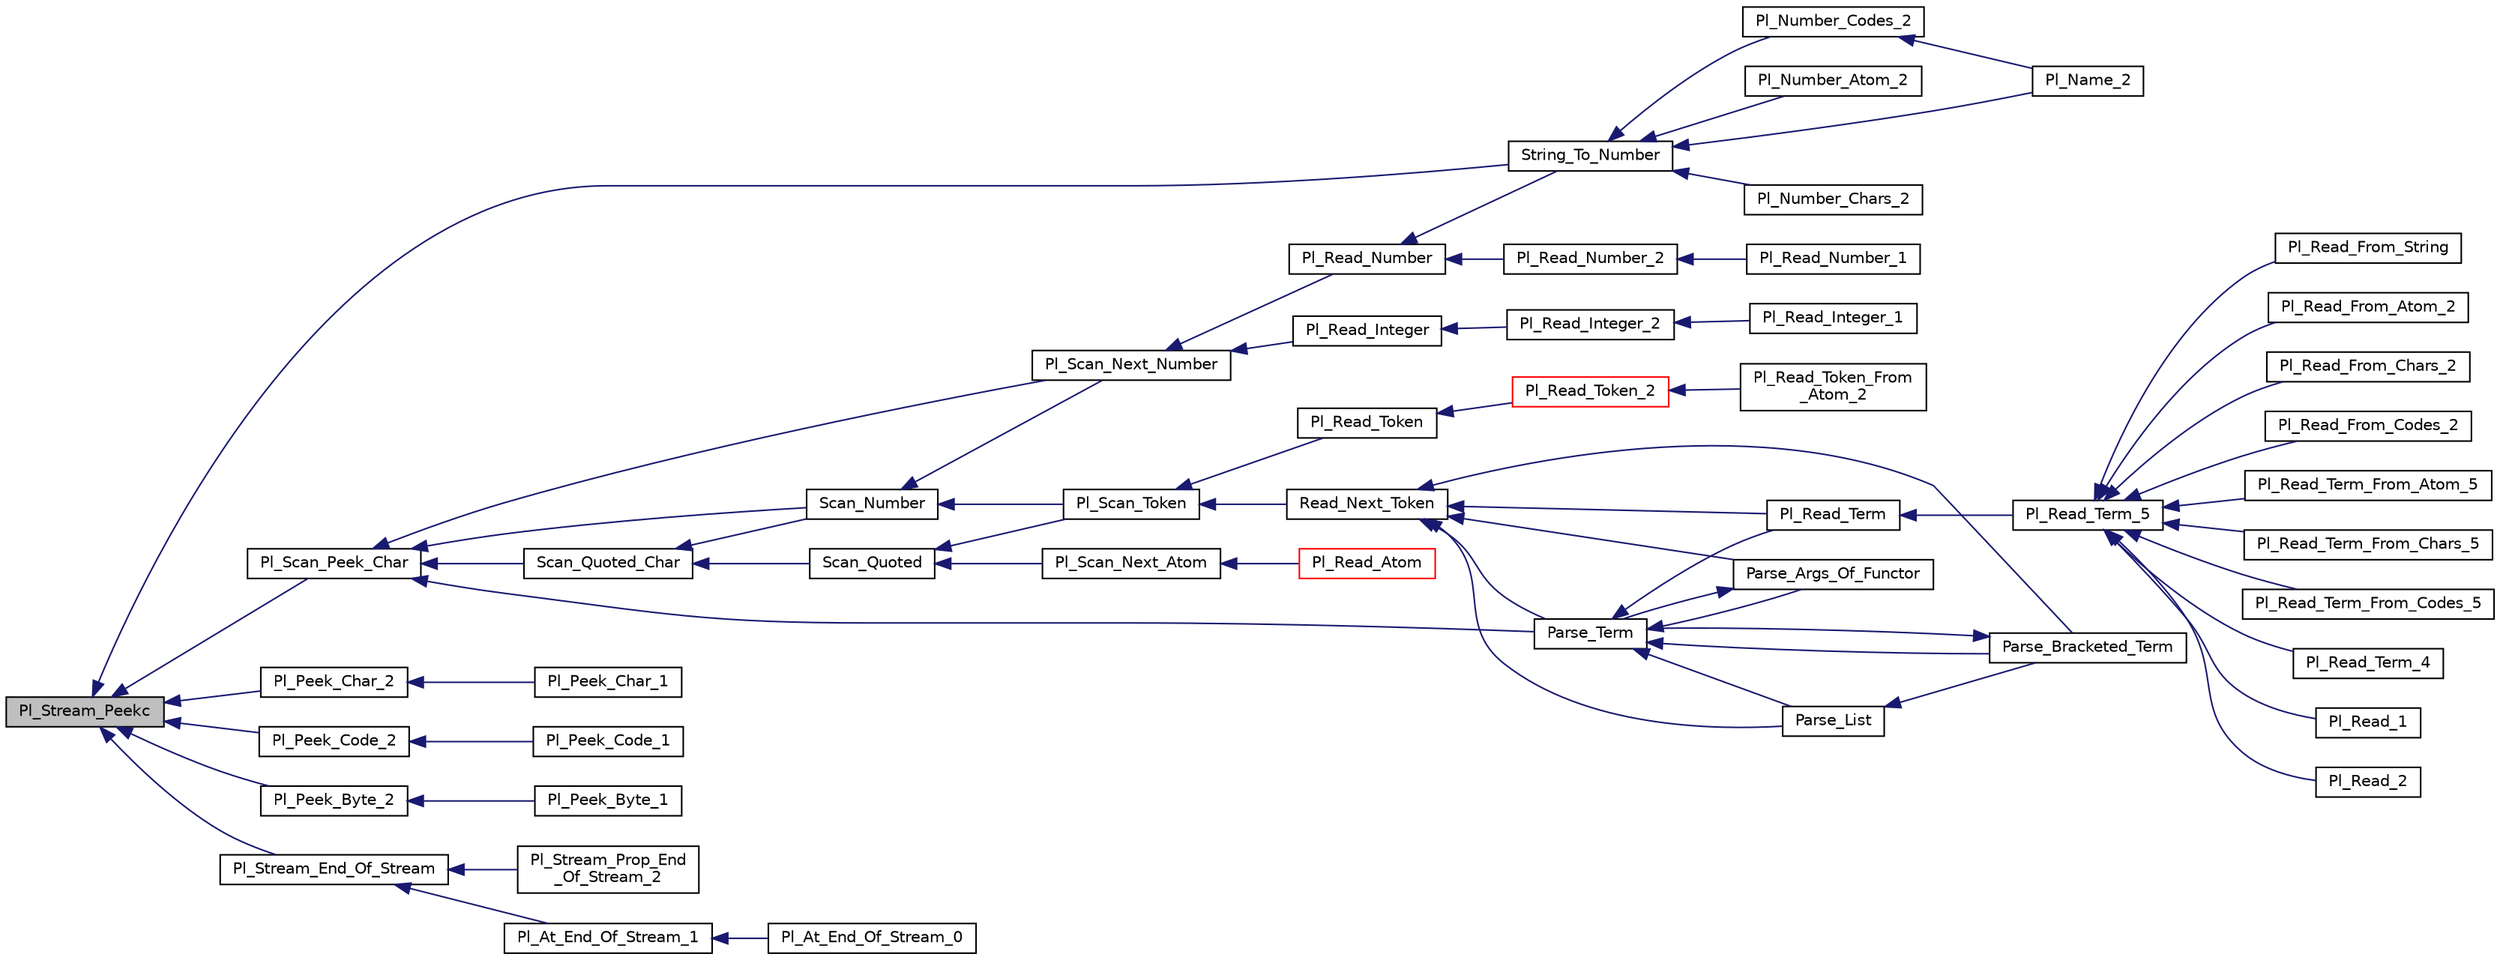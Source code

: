 digraph "Pl_Stream_Peekc"
{
  edge [fontname="Helvetica",fontsize="10",labelfontname="Helvetica",labelfontsize="10"];
  node [fontname="Helvetica",fontsize="10",shape=record];
  rankdir="LR";
  Node1 [label="Pl_Stream_Peekc",height=0.2,width=0.4,color="black", fillcolor="grey75", style="filled", fontcolor="black"];
  Node1 -> Node2 [dir="back",color="midnightblue",fontsize="10",style="solid",fontname="Helvetica"];
  Node2 [label="String_To_Number",height=0.2,width=0.4,color="black", fillcolor="white", style="filled",URL="$atom__c_8c.html#a45d43288afc4447eb5e8a1bced9fd5a3"];
  Node2 -> Node3 [dir="back",color="midnightblue",fontsize="10",style="solid",fontname="Helvetica"];
  Node3 [label="Pl_Number_Atom_2",height=0.2,width=0.4,color="black", fillcolor="white", style="filled",URL="$atom__c_8c.html#adc47dd028d6500b7136923c50fb7f0ab"];
  Node2 -> Node4 [dir="back",color="midnightblue",fontsize="10",style="solid",fontname="Helvetica"];
  Node4 [label="Pl_Number_Chars_2",height=0.2,width=0.4,color="black", fillcolor="white", style="filled",URL="$atom__c_8c.html#a227fc472d79309e81af1f91e7e236951"];
  Node2 -> Node5 [dir="back",color="midnightblue",fontsize="10",style="solid",fontname="Helvetica"];
  Node5 [label="Pl_Number_Codes_2",height=0.2,width=0.4,color="black", fillcolor="white", style="filled",URL="$atom__c_8c.html#ae89fe3df220d385008f49c583dc41d32"];
  Node5 -> Node6 [dir="back",color="midnightblue",fontsize="10",style="solid",fontname="Helvetica"];
  Node6 [label="Pl_Name_2",height=0.2,width=0.4,color="black", fillcolor="white", style="filled",URL="$atom__c_8c.html#af3d13cb1d0fbb3208789ea87cf806fdb"];
  Node2 -> Node6 [dir="back",color="midnightblue",fontsize="10",style="solid",fontname="Helvetica"];
  Node1 -> Node7 [dir="back",color="midnightblue",fontsize="10",style="solid",fontname="Helvetica"];
  Node7 [label="Pl_Peek_Char_2",height=0.2,width=0.4,color="black", fillcolor="white", style="filled",URL="$char__io__c_8c.html#a3bcc628be4a5bfbbd22e9fc650ff8d35"];
  Node7 -> Node8 [dir="back",color="midnightblue",fontsize="10",style="solid",fontname="Helvetica"];
  Node8 [label="Pl_Peek_Char_1",height=0.2,width=0.4,color="black", fillcolor="white", style="filled",URL="$char__io__c_8c.html#a2009a079a5960599206501683c844ad9"];
  Node1 -> Node9 [dir="back",color="midnightblue",fontsize="10",style="solid",fontname="Helvetica"];
  Node9 [label="Pl_Peek_Code_2",height=0.2,width=0.4,color="black", fillcolor="white", style="filled",URL="$char__io__c_8c.html#ab5361cf3d4d1df6523d5f38a70be34d6"];
  Node9 -> Node10 [dir="back",color="midnightblue",fontsize="10",style="solid",fontname="Helvetica"];
  Node10 [label="Pl_Peek_Code_1",height=0.2,width=0.4,color="black", fillcolor="white", style="filled",URL="$char__io__c_8c.html#a53a277cb2405570319dbcf4802a6553f"];
  Node1 -> Node11 [dir="back",color="midnightblue",fontsize="10",style="solid",fontname="Helvetica"];
  Node11 [label="Pl_Peek_Byte_2",height=0.2,width=0.4,color="black", fillcolor="white", style="filled",URL="$char__io__c_8c.html#afc3a04a740b908de71dc708979ba3f18"];
  Node11 -> Node12 [dir="back",color="midnightblue",fontsize="10",style="solid",fontname="Helvetica"];
  Node12 [label="Pl_Peek_Byte_1",height=0.2,width=0.4,color="black", fillcolor="white", style="filled",URL="$char__io__c_8c.html#a280304fdb7cd815e8c9a6d28f0ed67dc"];
  Node1 -> Node13 [dir="back",color="midnightblue",fontsize="10",style="solid",fontname="Helvetica"];
  Node13 [label="Pl_Scan_Peek_Char",height=0.2,width=0.4,color="black", fillcolor="white", style="filled",URL="$scan__supp_8h.html#ab16df185444492d1129adb51cfd5e773"];
  Node13 -> Node14 [dir="back",color="midnightblue",fontsize="10",style="solid",fontname="Helvetica"];
  Node14 [label="Parse_Term",height=0.2,width=0.4,color="black", fillcolor="white", style="filled",URL="$parse__supp_8c.html#ae03e3588605a54ec801f9f52c3983921"];
  Node14 -> Node15 [dir="back",color="midnightblue",fontsize="10",style="solid",fontname="Helvetica"];
  Node15 [label="Pl_Read_Term",height=0.2,width=0.4,color="black", fillcolor="white", style="filled",URL="$parse__supp_8h.html#a64d906da2798112a3c398b00f9741139"];
  Node15 -> Node16 [dir="back",color="midnightblue",fontsize="10",style="solid",fontname="Helvetica"];
  Node16 [label="Pl_Read_Term_5",height=0.2,width=0.4,color="black", fillcolor="white", style="filled",URL="$read__c_8c.html#ad383d406378b7b22f08a8382d1a80fb0"];
  Node16 -> Node17 [dir="back",color="midnightblue",fontsize="10",style="solid",fontname="Helvetica"];
  Node17 [label="Pl_Read_From_String",height=0.2,width=0.4,color="black", fillcolor="white", style="filled",URL="$const__io__c_8c.html#ab1870dca5b94f316ea69c739eb50a434"];
  Node16 -> Node18 [dir="back",color="midnightblue",fontsize="10",style="solid",fontname="Helvetica"];
  Node18 [label="Pl_Read_From_Atom_2",height=0.2,width=0.4,color="black", fillcolor="white", style="filled",URL="$const__io__c_8c.html#a75deece217063fb44a56e2e1e2111896"];
  Node16 -> Node19 [dir="back",color="midnightblue",fontsize="10",style="solid",fontname="Helvetica"];
  Node19 [label="Pl_Read_From_Chars_2",height=0.2,width=0.4,color="black", fillcolor="white", style="filled",URL="$const__io__c_8c.html#a4c0c2e76d2a48de5b1be98292298c3b1"];
  Node16 -> Node20 [dir="back",color="midnightblue",fontsize="10",style="solid",fontname="Helvetica"];
  Node20 [label="Pl_Read_From_Codes_2",height=0.2,width=0.4,color="black", fillcolor="white", style="filled",URL="$const__io__c_8c.html#a66a57821f6bc65641c878166b5c80c52"];
  Node16 -> Node21 [dir="back",color="midnightblue",fontsize="10",style="solid",fontname="Helvetica"];
  Node21 [label="Pl_Read_Term_From_Atom_5",height=0.2,width=0.4,color="black", fillcolor="white", style="filled",URL="$const__io__c_8c.html#aae76aaaee5268d487027179f43e796aa"];
  Node16 -> Node22 [dir="back",color="midnightblue",fontsize="10",style="solid",fontname="Helvetica"];
  Node22 [label="Pl_Read_Term_From_Chars_5",height=0.2,width=0.4,color="black", fillcolor="white", style="filled",URL="$const__io__c_8c.html#ad74775c98c90c1dd5b50e079d7e44a4d"];
  Node16 -> Node23 [dir="back",color="midnightblue",fontsize="10",style="solid",fontname="Helvetica"];
  Node23 [label="Pl_Read_Term_From_Codes_5",height=0.2,width=0.4,color="black", fillcolor="white", style="filled",URL="$const__io__c_8c.html#ae8b13c6f888f8c79bffa8e65a2c5b600"];
  Node16 -> Node24 [dir="back",color="midnightblue",fontsize="10",style="solid",fontname="Helvetica"];
  Node24 [label="Pl_Read_Term_4",height=0.2,width=0.4,color="black", fillcolor="white", style="filled",URL="$read__c_8c.html#ac5d31efcd05110182afee4d3d3a3c1da"];
  Node16 -> Node25 [dir="back",color="midnightblue",fontsize="10",style="solid",fontname="Helvetica"];
  Node25 [label="Pl_Read_1",height=0.2,width=0.4,color="black", fillcolor="white", style="filled",URL="$read__c_8c.html#a096f5ea03ecdb63b680501b55246e86d"];
  Node16 -> Node26 [dir="back",color="midnightblue",fontsize="10",style="solid",fontname="Helvetica"];
  Node26 [label="Pl_Read_2",height=0.2,width=0.4,color="black", fillcolor="white", style="filled",URL="$read__c_8c.html#a5875a10dde57265c7d0bbfe398c547a2"];
  Node14 -> Node27 [dir="back",color="midnightblue",fontsize="10",style="solid",fontname="Helvetica"];
  Node27 [label="Parse_Args_Of_Functor",height=0.2,width=0.4,color="black", fillcolor="white", style="filled",URL="$parse__supp_8c.html#a91129321b0656be20577914e71efd7fb"];
  Node27 -> Node14 [dir="back",color="midnightblue",fontsize="10",style="solid",fontname="Helvetica"];
  Node14 -> Node28 [dir="back",color="midnightblue",fontsize="10",style="solid",fontname="Helvetica"];
  Node28 [label="Parse_Bracketed_Term",height=0.2,width=0.4,color="black", fillcolor="white", style="filled",URL="$parse__supp_8c.html#a5279315d52439bb2d9142ce22451dd0f"];
  Node28 -> Node14 [dir="back",color="midnightblue",fontsize="10",style="solid",fontname="Helvetica"];
  Node14 -> Node29 [dir="back",color="midnightblue",fontsize="10",style="solid",fontname="Helvetica"];
  Node29 [label="Parse_List",height=0.2,width=0.4,color="black", fillcolor="white", style="filled",URL="$parse__supp_8c.html#ab52e6752bd14d107f8e3c6e9308c077b"];
  Node29 -> Node28 [dir="back",color="midnightblue",fontsize="10",style="solid",fontname="Helvetica"];
  Node13 -> Node30 [dir="back",color="midnightblue",fontsize="10",style="solid",fontname="Helvetica"];
  Node30 [label="Scan_Number",height=0.2,width=0.4,color="black", fillcolor="white", style="filled",URL="$scan__supp_8c.html#a97a43a27fe148ffedc5fe4c492f41a2e"];
  Node30 -> Node31 [dir="back",color="midnightblue",fontsize="10",style="solid",fontname="Helvetica"];
  Node31 [label="Pl_Scan_Token",height=0.2,width=0.4,color="black", fillcolor="white", style="filled",URL="$scan__supp_8h.html#acfe8a80f1f9f8630c33f946117670c47"];
  Node31 -> Node32 [dir="back",color="midnightblue",fontsize="10",style="solid",fontname="Helvetica"];
  Node32 [label="Read_Next_Token",height=0.2,width=0.4,color="black", fillcolor="white", style="filled",URL="$parse__supp_8c.html#a5168feee956bd33cc5cfdef4e1b98ce2"];
  Node32 -> Node15 [dir="back",color="midnightblue",fontsize="10",style="solid",fontname="Helvetica"];
  Node32 -> Node14 [dir="back",color="midnightblue",fontsize="10",style="solid",fontname="Helvetica"];
  Node32 -> Node27 [dir="back",color="midnightblue",fontsize="10",style="solid",fontname="Helvetica"];
  Node32 -> Node28 [dir="back",color="midnightblue",fontsize="10",style="solid",fontname="Helvetica"];
  Node32 -> Node29 [dir="back",color="midnightblue",fontsize="10",style="solid",fontname="Helvetica"];
  Node31 -> Node33 [dir="back",color="midnightblue",fontsize="10",style="solid",fontname="Helvetica"];
  Node33 [label="Pl_Read_Token",height=0.2,width=0.4,color="black", fillcolor="white", style="filled",URL="$parse__supp_8h.html#af01cd296c1ec2c9f36fc174562fcca9a"];
  Node33 -> Node34 [dir="back",color="midnightblue",fontsize="10",style="solid",fontname="Helvetica"];
  Node34 [label="Pl_Read_Token_2",height=0.2,width=0.4,color="red", fillcolor="white", style="filled",URL="$read__c_8c.html#a7be5c4ba78b2b42a279f69180fb63f3c"];
  Node34 -> Node35 [dir="back",color="midnightblue",fontsize="10",style="solid",fontname="Helvetica"];
  Node35 [label="Pl_Read_Token_From\l_Atom_2",height=0.2,width=0.4,color="black", fillcolor="white", style="filled",URL="$const__io__c_8c.html#a2bed332a634b74effcbd5fce6f4fc5ab"];
  Node30 -> Node36 [dir="back",color="midnightblue",fontsize="10",style="solid",fontname="Helvetica"];
  Node36 [label="Pl_Scan_Next_Number",height=0.2,width=0.4,color="black", fillcolor="white", style="filled",URL="$scan__supp_8h.html#a971c2115c98f16432d23ee994237e495"];
  Node36 -> Node37 [dir="back",color="midnightblue",fontsize="10",style="solid",fontname="Helvetica"];
  Node37 [label="Pl_Read_Integer",height=0.2,width=0.4,color="black", fillcolor="white", style="filled",URL="$parse__supp_8h.html#a6dee3d87ffc597008cca75377d83941a"];
  Node37 -> Node38 [dir="back",color="midnightblue",fontsize="10",style="solid",fontname="Helvetica"];
  Node38 [label="Pl_Read_Integer_2",height=0.2,width=0.4,color="black", fillcolor="white", style="filled",URL="$read__c_8c.html#a14bbc5a3af49c6886c57ee78621ff1e3"];
  Node38 -> Node39 [dir="back",color="midnightblue",fontsize="10",style="solid",fontname="Helvetica"];
  Node39 [label="Pl_Read_Integer_1",height=0.2,width=0.4,color="black", fillcolor="white", style="filled",URL="$read__c_8c.html#ae19bb85f1617f7425c24f5cacddbd7bd"];
  Node36 -> Node40 [dir="back",color="midnightblue",fontsize="10",style="solid",fontname="Helvetica"];
  Node40 [label="Pl_Read_Number",height=0.2,width=0.4,color="black", fillcolor="white", style="filled",URL="$parse__supp_8h.html#a1da6276bc31218b63244d301ab4a99ed"];
  Node40 -> Node2 [dir="back",color="midnightblue",fontsize="10",style="solid",fontname="Helvetica"];
  Node40 -> Node41 [dir="back",color="midnightblue",fontsize="10",style="solid",fontname="Helvetica"];
  Node41 [label="Pl_Read_Number_2",height=0.2,width=0.4,color="black", fillcolor="white", style="filled",URL="$read__c_8c.html#a4a0be861138c0d1650ecaf8eca9f5dfe"];
  Node41 -> Node42 [dir="back",color="midnightblue",fontsize="10",style="solid",fontname="Helvetica"];
  Node42 [label="Pl_Read_Number_1",height=0.2,width=0.4,color="black", fillcolor="white", style="filled",URL="$read__c_8c.html#aea7ddb23f461a2a00c6303b7499f1c0e"];
  Node13 -> Node43 [dir="back",color="midnightblue",fontsize="10",style="solid",fontname="Helvetica"];
  Node43 [label="Scan_Quoted_Char",height=0.2,width=0.4,color="black", fillcolor="white", style="filled",URL="$scan__supp_8c.html#a6fc11b3b4150040b547e7b574bdacd24"];
  Node43 -> Node30 [dir="back",color="midnightblue",fontsize="10",style="solid",fontname="Helvetica"];
  Node43 -> Node44 [dir="back",color="midnightblue",fontsize="10",style="solid",fontname="Helvetica"];
  Node44 [label="Scan_Quoted",height=0.2,width=0.4,color="black", fillcolor="white", style="filled",URL="$scan__supp_8c.html#ac57078c4fd0ab69843bb44bb178265a1"];
  Node44 -> Node31 [dir="back",color="midnightblue",fontsize="10",style="solid",fontname="Helvetica"];
  Node44 -> Node45 [dir="back",color="midnightblue",fontsize="10",style="solid",fontname="Helvetica"];
  Node45 [label="Pl_Scan_Next_Atom",height=0.2,width=0.4,color="black", fillcolor="white", style="filled",URL="$scan__supp_8h.html#ad7ed874d4ed5da65e4dd7f2cdf681fee"];
  Node45 -> Node46 [dir="back",color="midnightblue",fontsize="10",style="solid",fontname="Helvetica"];
  Node46 [label="Pl_Read_Atom",height=0.2,width=0.4,color="red", fillcolor="white", style="filled",URL="$parse__supp_8h.html#ac4272819d71e1fbfd3f7ac824a4cd9f4"];
  Node13 -> Node36 [dir="back",color="midnightblue",fontsize="10",style="solid",fontname="Helvetica"];
  Node1 -> Node47 [dir="back",color="midnightblue",fontsize="10",style="solid",fontname="Helvetica"];
  Node47 [label="Pl_Stream_End_Of_Stream",height=0.2,width=0.4,color="black", fillcolor="white", style="filled",URL="$stream__supp_8h.html#a2365c8d23b8c18b095cf3be69e500b9d"];
  Node47 -> Node48 [dir="back",color="midnightblue",fontsize="10",style="solid",fontname="Helvetica"];
  Node48 [label="Pl_Stream_Prop_End\l_Of_Stream_2",height=0.2,width=0.4,color="black", fillcolor="white", style="filled",URL="$stream__c_8c.html#acc4a57806cb036858a6feebd70954ce5"];
  Node47 -> Node49 [dir="back",color="midnightblue",fontsize="10",style="solid",fontname="Helvetica"];
  Node49 [label="Pl_At_End_Of_Stream_1",height=0.2,width=0.4,color="black", fillcolor="white", style="filled",URL="$stream__c_8c.html#a7cdf9dcd94f5788a2b5d555a5e8f58e2"];
  Node49 -> Node50 [dir="back",color="midnightblue",fontsize="10",style="solid",fontname="Helvetica"];
  Node50 [label="Pl_At_End_Of_Stream_0",height=0.2,width=0.4,color="black", fillcolor="white", style="filled",URL="$stream__c_8c.html#a1b01afba2f1fde7bd9aa362a02d6f1be"];
}
